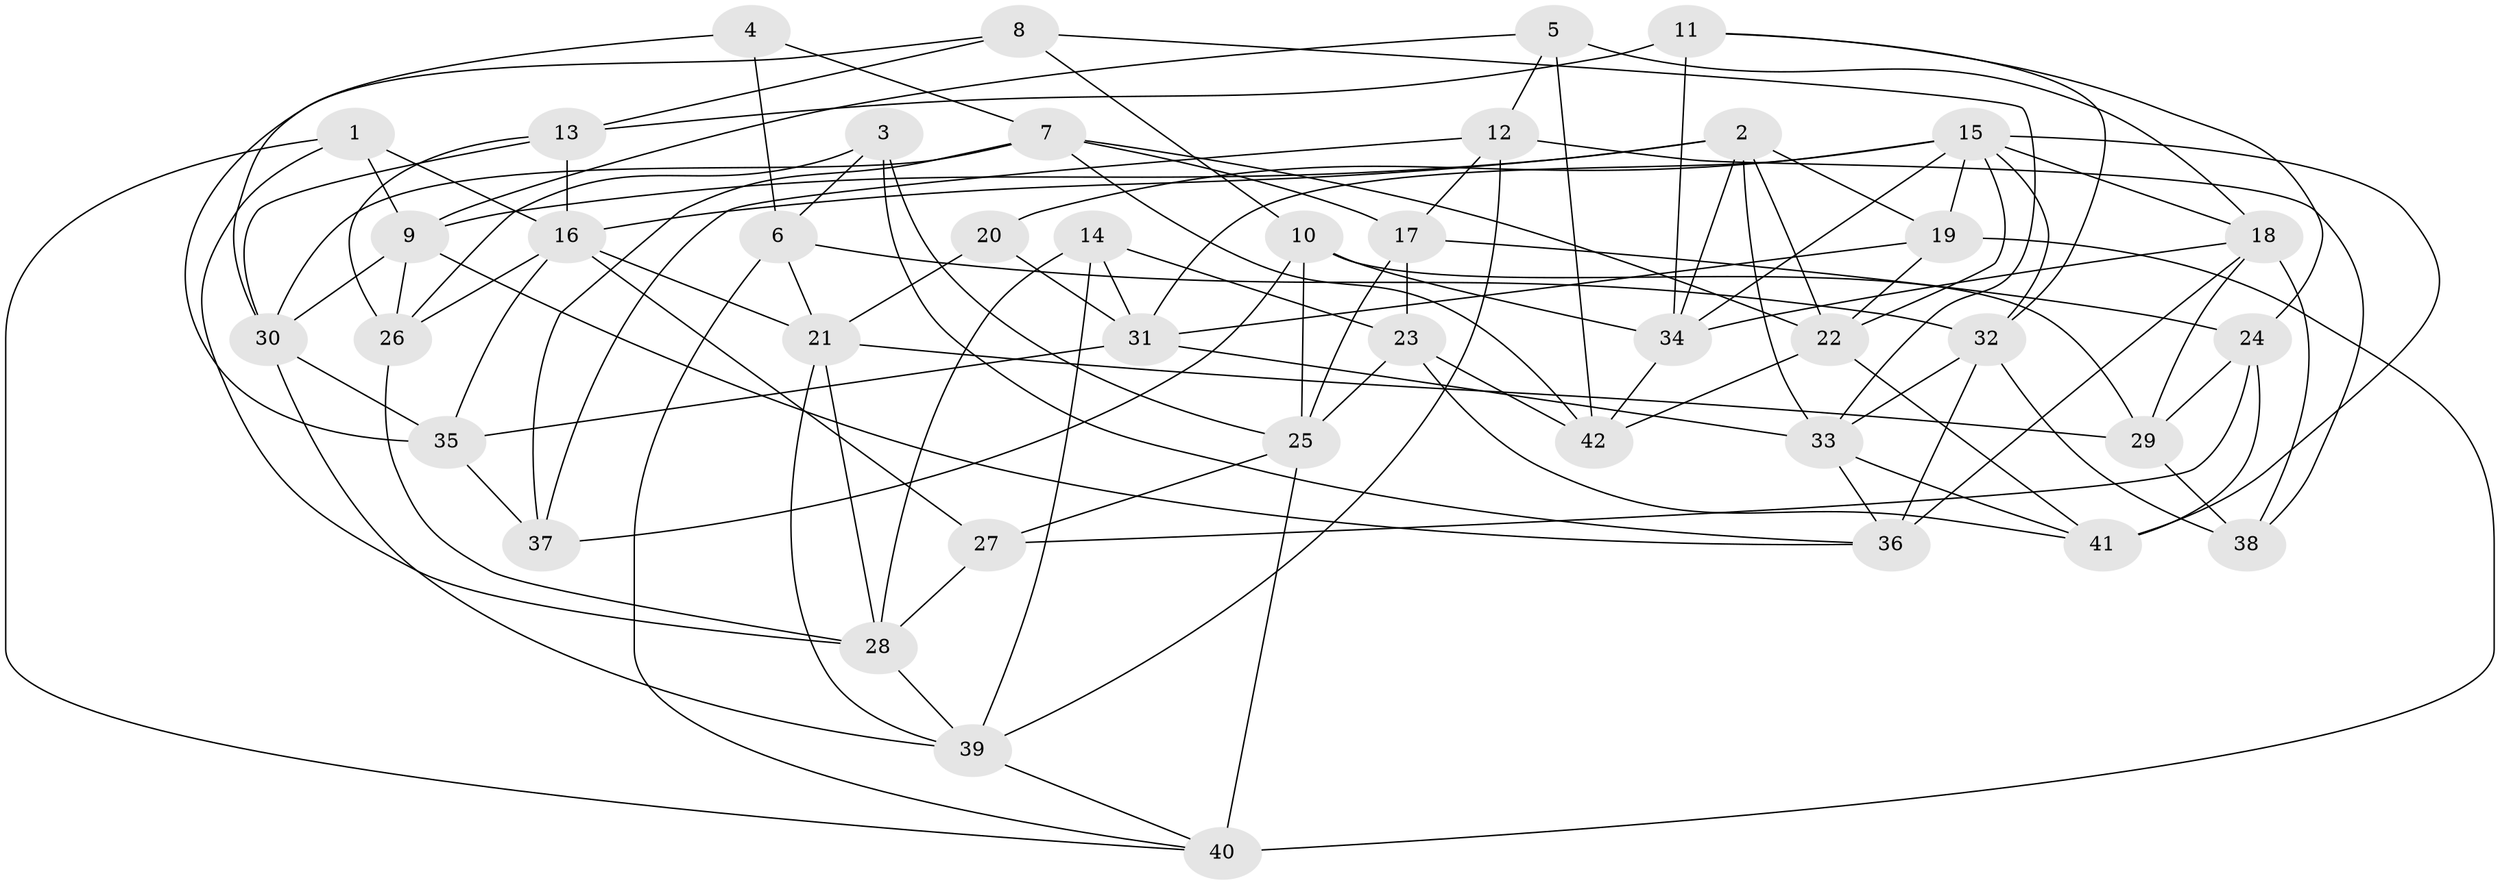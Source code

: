 // original degree distribution, {4: 1.0}
// Generated by graph-tools (version 1.1) at 2025/38/03/04/25 23:38:13]
// undirected, 42 vertices, 108 edges
graph export_dot {
  node [color=gray90,style=filled];
  1;
  2;
  3;
  4;
  5;
  6;
  7;
  8;
  9;
  10;
  11;
  12;
  13;
  14;
  15;
  16;
  17;
  18;
  19;
  20;
  21;
  22;
  23;
  24;
  25;
  26;
  27;
  28;
  29;
  30;
  31;
  32;
  33;
  34;
  35;
  36;
  37;
  38;
  39;
  40;
  41;
  42;
  1 -- 9 [weight=1.0];
  1 -- 16 [weight=1.0];
  1 -- 28 [weight=1.0];
  1 -- 40 [weight=1.0];
  2 -- 9 [weight=1.0];
  2 -- 16 [weight=1.0];
  2 -- 19 [weight=1.0];
  2 -- 22 [weight=1.0];
  2 -- 33 [weight=1.0];
  2 -- 34 [weight=1.0];
  3 -- 6 [weight=1.0];
  3 -- 25 [weight=2.0];
  3 -- 26 [weight=2.0];
  3 -- 36 [weight=1.0];
  4 -- 6 [weight=2.0];
  4 -- 7 [weight=1.0];
  4 -- 30 [weight=1.0];
  5 -- 9 [weight=1.0];
  5 -- 12 [weight=1.0];
  5 -- 18 [weight=1.0];
  5 -- 42 [weight=1.0];
  6 -- 21 [weight=1.0];
  6 -- 32 [weight=1.0];
  6 -- 40 [weight=1.0];
  7 -- 17 [weight=1.0];
  7 -- 22 [weight=1.0];
  7 -- 30 [weight=1.0];
  7 -- 37 [weight=1.0];
  7 -- 42 [weight=1.0];
  8 -- 10 [weight=1.0];
  8 -- 13 [weight=1.0];
  8 -- 33 [weight=1.0];
  8 -- 35 [weight=1.0];
  9 -- 26 [weight=1.0];
  9 -- 30 [weight=1.0];
  9 -- 36 [weight=1.0];
  10 -- 25 [weight=1.0];
  10 -- 29 [weight=2.0];
  10 -- 34 [weight=1.0];
  10 -- 37 [weight=1.0];
  11 -- 13 [weight=1.0];
  11 -- 24 [weight=1.0];
  11 -- 32 [weight=1.0];
  11 -- 34 [weight=1.0];
  12 -- 17 [weight=1.0];
  12 -- 37 [weight=1.0];
  12 -- 38 [weight=2.0];
  12 -- 39 [weight=1.0];
  13 -- 16 [weight=2.0];
  13 -- 26 [weight=1.0];
  13 -- 30 [weight=1.0];
  14 -- 23 [weight=1.0];
  14 -- 28 [weight=1.0];
  14 -- 31 [weight=1.0];
  14 -- 39 [weight=1.0];
  15 -- 18 [weight=1.0];
  15 -- 19 [weight=1.0];
  15 -- 20 [weight=1.0];
  15 -- 22 [weight=1.0];
  15 -- 31 [weight=1.0];
  15 -- 32 [weight=1.0];
  15 -- 34 [weight=1.0];
  15 -- 41 [weight=1.0];
  16 -- 21 [weight=1.0];
  16 -- 26 [weight=1.0];
  16 -- 27 [weight=1.0];
  16 -- 35 [weight=1.0];
  17 -- 23 [weight=1.0];
  17 -- 24 [weight=1.0];
  17 -- 25 [weight=2.0];
  18 -- 29 [weight=1.0];
  18 -- 34 [weight=1.0];
  18 -- 36 [weight=1.0];
  18 -- 38 [weight=1.0];
  19 -- 22 [weight=1.0];
  19 -- 31 [weight=1.0];
  19 -- 40 [weight=2.0];
  20 -- 21 [weight=1.0];
  20 -- 31 [weight=2.0];
  21 -- 28 [weight=1.0];
  21 -- 29 [weight=1.0];
  21 -- 39 [weight=1.0];
  22 -- 41 [weight=1.0];
  22 -- 42 [weight=1.0];
  23 -- 25 [weight=1.0];
  23 -- 41 [weight=1.0];
  23 -- 42 [weight=2.0];
  24 -- 27 [weight=1.0];
  24 -- 29 [weight=1.0];
  24 -- 41 [weight=2.0];
  25 -- 27 [weight=1.0];
  25 -- 40 [weight=1.0];
  26 -- 28 [weight=1.0];
  27 -- 28 [weight=1.0];
  28 -- 39 [weight=1.0];
  29 -- 38 [weight=1.0];
  30 -- 35 [weight=1.0];
  30 -- 39 [weight=1.0];
  31 -- 33 [weight=1.0];
  31 -- 35 [weight=2.0];
  32 -- 33 [weight=1.0];
  32 -- 36 [weight=2.0];
  32 -- 38 [weight=2.0];
  33 -- 36 [weight=1.0];
  33 -- 41 [weight=1.0];
  34 -- 42 [weight=1.0];
  35 -- 37 [weight=1.0];
  39 -- 40 [weight=1.0];
}
